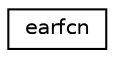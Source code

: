 digraph "Graphical Class Hierarchy"
{
 // LATEX_PDF_SIZE
  edge [fontname="Helvetica",fontsize="10",labelfontname="Helvetica",labelfontsize="10"];
  node [fontname="Helvetica",fontsize="10",shape=record];
  rankdir="LR";
  Node0 [label="earfcn",height=0.2,width=0.4,color="black", fillcolor="white", style="filled",URL="$structearfcn.html",tooltip=" "];
}

